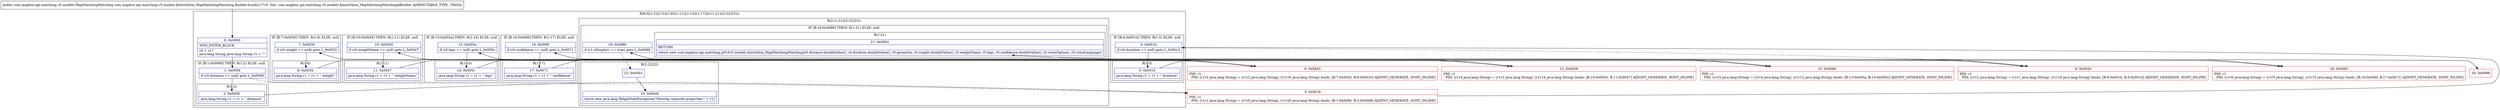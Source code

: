 digraph "CFG forcom.mapbox.api.matching.v5.models.$AutoValue_MapMatchingMatching.Builder.build()Lcom\/mapbox\/api\/matching\/v5\/models\/MapMatchingMatching;" {
subgraph cluster_Region_1249077901 {
label = "R(8:0|(1:2)|(1:5)|(1:8)|(1:11)|(1:14)|(1:17)|(2:(1:21)|(2:22|23)))";
node [shape=record,color=blue];
Node_0 [shape=record,label="{0\:\ 0x0000|MTH_ENTER_BLOCK\l|r0 = r17\ljava.lang.String java.lang.String r1 = \"\"\l}"];
subgraph cluster_IfRegion_845621265 {
label = "IF [B:1:0x0006] THEN: R(1:2) ELSE: null";
node [shape=record,color=blue];
Node_1 [shape=record,label="{1\:\ 0x0006|if (r0.distance == null) goto L_0x0008\l}"];
subgraph cluster_Region_397650400 {
label = "R(1:2)";
node [shape=record,color=blue];
Node_2 [shape=record,label="{2\:\ 0x0008|java.lang.String r1 = r1 + \" distance\"\l}"];
}
}
subgraph cluster_IfRegion_386823129 {
label = "IF [B:4:0x001b] THEN: R(1:5) ELSE: null";
node [shape=record,color=blue];
Node_4 [shape=record,label="{4\:\ 0x001b|if (r0.duration == null) goto L_0x001d\l}"];
subgraph cluster_Region_1553531826 {
label = "R(1:5)";
node [shape=record,color=blue];
Node_5 [shape=record,label="{5\:\ 0x001d|java.lang.String r1 = r1 + \" duration\"\l}"];
}
}
subgraph cluster_IfRegion_1834439783 {
label = "IF [B:7:0x0030] THEN: R(1:8) ELSE: null";
node [shape=record,color=blue];
Node_7 [shape=record,label="{7\:\ 0x0030|if (r0.weight == null) goto L_0x0032\l}"];
subgraph cluster_Region_1524411718 {
label = "R(1:8)";
node [shape=record,color=blue];
Node_8 [shape=record,label="{8\:\ 0x0032|java.lang.String r1 = r1 + \" weight\"\l}"];
}
}
subgraph cluster_IfRegion_2030160872 {
label = "IF [B:10:0x0045] THEN: R(1:11) ELSE: null";
node [shape=record,color=blue];
Node_10 [shape=record,label="{10\:\ 0x0045|if (r0.weightName == null) goto L_0x0047\l}"];
subgraph cluster_Region_187341228 {
label = "R(1:11)";
node [shape=record,color=blue];
Node_11 [shape=record,label="{11\:\ 0x0047|java.lang.String r1 = r1 + \" weightName\"\l}"];
}
}
subgraph cluster_IfRegion_1915573113 {
label = "IF [B:13:0x005a] THEN: R(1:14) ELSE: null";
node [shape=record,color=blue];
Node_13 [shape=record,label="{13\:\ 0x005a|if (r0.legs == null) goto L_0x005c\l}"];
subgraph cluster_Region_1159841793 {
label = "R(1:14)";
node [shape=record,color=blue];
Node_14 [shape=record,label="{14\:\ 0x005c|java.lang.String r1 = r1 + \" legs\"\l}"];
}
}
subgraph cluster_IfRegion_374957662 {
label = "IF [B:16:0x006f] THEN: R(1:17) ELSE: null";
node [shape=record,color=blue];
Node_16 [shape=record,label="{16\:\ 0x006f|if (r0.confidence == null) goto L_0x0071\l}"];
subgraph cluster_Region_187805257 {
label = "R(1:17)";
node [shape=record,color=blue];
Node_17 [shape=record,label="{17\:\ 0x0071|java.lang.String r1 = r1 + \" confidence\"\l}"];
}
}
subgraph cluster_Region_1098579102 {
label = "R(2:(1:21)|(2:22|23))";
node [shape=record,color=blue];
subgraph cluster_IfRegion_1217115459 {
label = "IF [B:19:0x0086] THEN: R(1:21) ELSE: null";
node [shape=record,color=blue];
Node_19 [shape=record,label="{19\:\ 0x0086|if (r1.isEmpty() == true) goto L_0x0088\l}"];
subgraph cluster_Region_919810514 {
label = "R(1:21)";
node [shape=record,color=blue];
Node_21 [shape=record,label="{21\:\ 0x00b2|RETURN\l|return new com.mapbox.api.matching.p010v5.models.AutoValue_MapMatchingMatching(r0.distance.doubleValue(), r0.duration.doubleValue(), r0.geometry, r0.weight.doubleValue(), r0.weightName, r0.legs, r0.confidence.doubleValue(), r0.routeOptions, r0.voiceLanguage)\l}"];
}
}
subgraph cluster_Region_2005043081 {
label = "R(2:22|23)";
node [shape=record,color=blue];
Node_22 [shape=record,label="{22\:\ 0x00b3}"];
Node_23 [shape=record,label="{23\:\ 0x00c9|throw new java.lang.IllegalStateException(\"Missing required properties:\" + r1)\l}"];
}
}
}
Node_3 [shape=record,color=red,label="{3\:\ 0x0019|PHI: r1 \l  PHI: (r1v1 java.lang.String) = (r1v0 java.lang.String), (r1v20 java.lang.String) binds: [B:1:0x0006, B:2:0x0008] A[DONT_GENERATE, DONT_INLINE]\l}"];
Node_6 [shape=record,color=red,label="{6\:\ 0x002e|PHI: r1 \l  PHI: (r1v2 java.lang.String) = (r1v1 java.lang.String), (r1v18 java.lang.String) binds: [B:4:0x001b, B:5:0x001d] A[DONT_GENERATE, DONT_INLINE]\l}"];
Node_9 [shape=record,color=red,label="{9\:\ 0x0043|PHI: r1 \l  PHI: (r1v3 java.lang.String) = (r1v2 java.lang.String), (r1v16 java.lang.String) binds: [B:7:0x0030, B:8:0x0032] A[DONT_GENERATE, DONT_INLINE]\l}"];
Node_12 [shape=record,color=red,label="{12\:\ 0x0058|PHI: r1 \l  PHI: (r1v4 java.lang.String) = (r1v3 java.lang.String), (r1v14 java.lang.String) binds: [B:10:0x0045, B:11:0x0047] A[DONT_GENERATE, DONT_INLINE]\l}"];
Node_15 [shape=record,color=red,label="{15\:\ 0x006d|PHI: r1 \l  PHI: (r1v5 java.lang.String) = (r1v4 java.lang.String), (r1v12 java.lang.String) binds: [B:13:0x005a, B:14:0x005c] A[DONT_GENERATE, DONT_INLINE]\l}"];
Node_18 [shape=record,color=red,label="{18\:\ 0x0082|PHI: r1 \l  PHI: (r1v6 java.lang.String) = (r1v5 java.lang.String), (r1v10 java.lang.String) binds: [B:16:0x006f, B:17:0x0071] A[DONT_GENERATE, DONT_INLINE]\l}"];
Node_20 [shape=record,color=red,label="{20\:\ 0x0088}"];
MethodNode[shape=record,label="{public com.mapbox.api.matching.v5.models.MapMatchingMatching com.mapbox.api.matching.v5.models.$AutoValue_MapMatchingMatching.Builder.build((r17v0 'this' com.mapbox.api.matching.v5.models.$AutoValue_MapMatchingMatching$Builder A[IMMUTABLE_TYPE, THIS])) }"];
MethodNode -> Node_0;
Node_0 -> Node_1;
Node_1 -> Node_2;
Node_1 -> Node_3[style=dashed];
Node_2 -> Node_3;
Node_4 -> Node_5;
Node_4 -> Node_6[style=dashed];
Node_5 -> Node_6;
Node_7 -> Node_8;
Node_7 -> Node_9[style=dashed];
Node_8 -> Node_9;
Node_10 -> Node_11;
Node_10 -> Node_12[style=dashed];
Node_11 -> Node_12;
Node_13 -> Node_14;
Node_13 -> Node_15[style=dashed];
Node_14 -> Node_15;
Node_16 -> Node_17;
Node_16 -> Node_18[style=dashed];
Node_17 -> Node_18;
Node_19 -> Node_20;
Node_19 -> Node_22[style=dashed];
Node_22 -> Node_23;
Node_3 -> Node_4;
Node_6 -> Node_7;
Node_9 -> Node_10;
Node_12 -> Node_13;
Node_15 -> Node_16;
Node_18 -> Node_19;
Node_20 -> Node_21;
}

